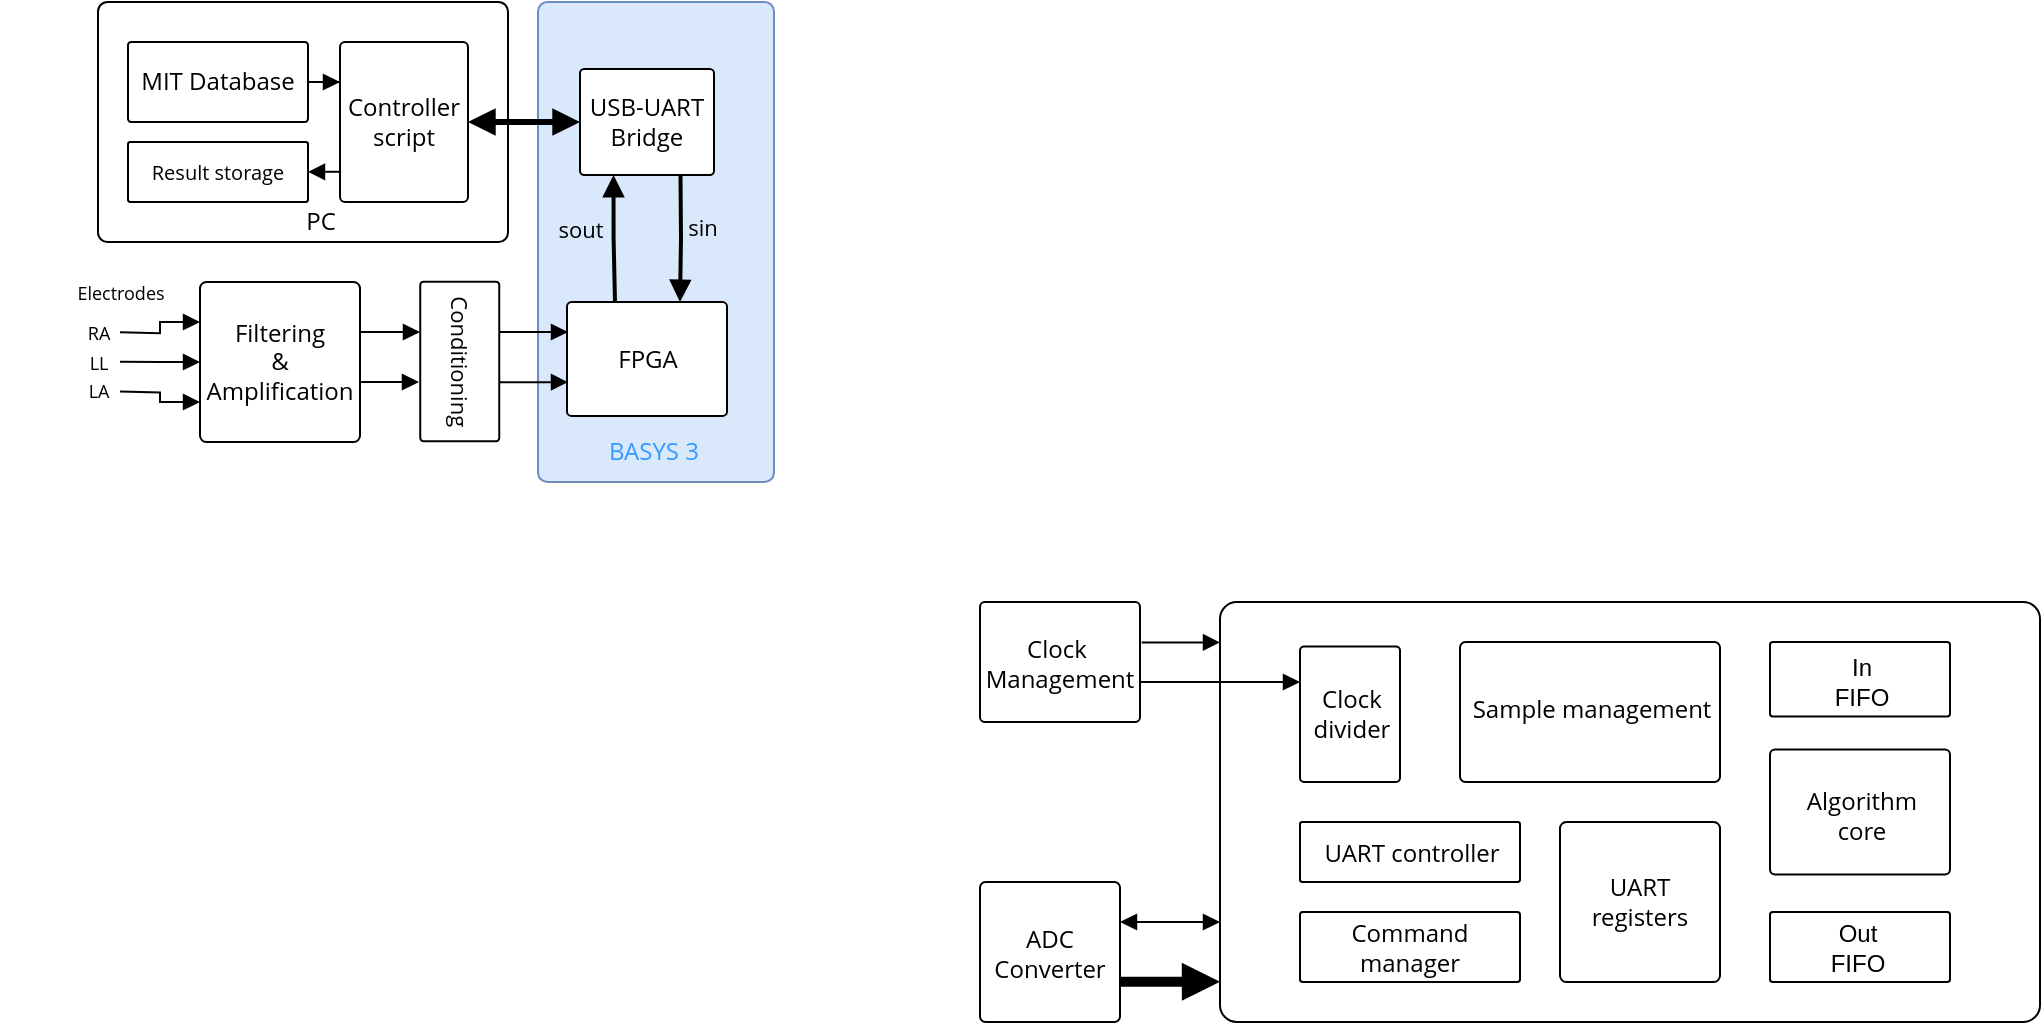 <mxfile version="20.0.3" type="github">
  <diagram id="rzP6tae6U1hc_79Av_jn" name="Page-1">
    <mxGraphModel dx="879" dy="591" grid="1" gridSize="10" guides="1" tooltips="1" connect="1" arrows="1" fold="1" page="1" pageScale="1" pageWidth="827" pageHeight="1169" math="0" shadow="0">
      <root>
        <mxCell id="0" />
        <mxCell id="1" parent="0" />
        <mxCell id="Vbl4ubo63HSukG35lJOd-6" value="" style="group" parent="1" vertex="1" connectable="0">
          <mxGeometry x="74" y="60" width="215" height="200" as="geometry" />
        </mxCell>
        <mxCell id="gfudyUD8hbizQsuXedw7-13" value="&lt;font data-font-src=&quot;https://fonts.googleapis.com/css?family=Open+Sans&quot; face=&quot;Open Sans&quot;&gt;PC&lt;/font&gt;" style="rounded=1;whiteSpace=wrap;html=1;movableLabel=1;arcSize=4;" parent="Vbl4ubo63HSukG35lJOd-6" vertex="1">
          <mxGeometry x="-15" y="-20" width="205" height="120" as="geometry">
            <mxPoint x="9" y="50" as="offset" />
          </mxGeometry>
        </mxCell>
        <mxCell id="Vbl4ubo63HSukG35lJOd-12" value="" style="edgeStyle=orthogonalEdgeStyle;rounded=0;orthogonalLoop=1;jettySize=auto;html=1;fontFamily=Open Sans;fontSource=https%3A%2F%2Ffonts.googleapis.com%2Fcss%3Ffamily%3DOpen%2BSans;entryX=0;entryY=0.25;entryDx=0;entryDy=0;endArrow=block;endFill=1;" parent="Vbl4ubo63HSukG35lJOd-6" source="gfudyUD8hbizQsuXedw7-15" target="gfudyUD8hbizQsuXedw7-14" edge="1">
          <mxGeometry relative="1" as="geometry" />
        </mxCell>
        <mxCell id="gfudyUD8hbizQsuXedw7-15" value="&lt;font data-font-src=&quot;https://fonts.googleapis.com/css?family=Open+Sans&quot; face=&quot;Open Sans&quot;&gt;MIT Database&lt;/font&gt;" style="rounded=1;whiteSpace=wrap;html=1;arcSize=4;" parent="Vbl4ubo63HSukG35lJOd-6" vertex="1">
          <mxGeometry width="90" height="40" as="geometry" />
        </mxCell>
        <mxCell id="gfudyUD8hbizQsuXedw7-24" value="&lt;font data-font-src=&quot;https://fonts.googleapis.com/css?family=Open+Sans&quot; face=&quot;Open Sans&quot; style=&quot;font-size: 10px&quot;&gt;Result storage&lt;/font&gt;" style="rounded=1;whiteSpace=wrap;html=1;arcSize=4;" parent="Vbl4ubo63HSukG35lJOd-6" vertex="1">
          <mxGeometry y="50" width="90" height="30" as="geometry" />
        </mxCell>
        <mxCell id="gfudyUD8hbizQsuXedw7-14" value="&lt;font data-font-src=&quot;https://fonts.googleapis.com/css?family=Open+Sans&quot; face=&quot;Open Sans&quot;&gt;Controller&lt;br&gt;script&lt;br&gt;&lt;/font&gt;" style="rounded=1;whiteSpace=wrap;html=1;imageWidth=24;arcSize=4;" parent="Vbl4ubo63HSukG35lJOd-6" vertex="1">
          <mxGeometry x="106" width="64" height="80" as="geometry" />
        </mxCell>
        <mxCell id="Vbl4ubo63HSukG35lJOd-16" value="" style="edgeStyle=orthogonalEdgeStyle;rounded=0;orthogonalLoop=1;jettySize=auto;html=1;fontFamily=Open Sans;fontSource=https%3A%2F%2Ffonts.googleapis.com%2Fcss%3Ffamily%3DOpen%2BSans;entryX=0;entryY=0.25;entryDx=0;entryDy=0;startArrow=block;startFill=1;endArrow=none;endFill=0;" parent="Vbl4ubo63HSukG35lJOd-6" edge="1">
          <mxGeometry relative="1" as="geometry">
            <mxPoint x="90" y="64.89" as="sourcePoint" />
            <mxPoint x="106" y="64.89" as="targetPoint" />
          </mxGeometry>
        </mxCell>
        <mxCell id="Vbl4ubo63HSukG35lJOd-4" value="" style="group" parent="Vbl4ubo63HSukG35lJOd-6" vertex="1" connectable="0">
          <mxGeometry x="-64" y="110" width="180" height="90" as="geometry" />
        </mxCell>
        <mxCell id="gfudyUD8hbizQsuXedw7-17" style="edgeStyle=orthogonalEdgeStyle;rounded=0;orthogonalLoop=1;jettySize=auto;html=1;exitX=0;exitY=0.75;exitDx=0;exitDy=0;fontSize=9;fontColor=#3399FF;startArrow=block;startFill=1;endArrow=none;endFill=0;" parent="Vbl4ubo63HSukG35lJOd-4" source="Tux2hPUuRy_x0GbL0UM1-5" edge="1">
          <mxGeometry relative="1" as="geometry">
            <mxPoint x="60" y="64.696" as="targetPoint" />
          </mxGeometry>
        </mxCell>
        <mxCell id="gfudyUD8hbizQsuXedw7-18" style="edgeStyle=orthogonalEdgeStyle;rounded=0;orthogonalLoop=1;jettySize=auto;html=1;exitX=0;exitY=0.5;exitDx=0;exitDy=0;fontSize=9;fontColor=#3399FF;startArrow=block;startFill=1;endArrow=none;endFill=0;" parent="Vbl4ubo63HSukG35lJOd-4" source="Tux2hPUuRy_x0GbL0UM1-5" edge="1">
          <mxGeometry relative="1" as="geometry">
            <mxPoint x="60" y="49.913" as="targetPoint" />
          </mxGeometry>
        </mxCell>
        <mxCell id="gfudyUD8hbizQsuXedw7-19" style="edgeStyle=orthogonalEdgeStyle;rounded=0;orthogonalLoop=1;jettySize=auto;html=1;exitX=0;exitY=0.25;exitDx=0;exitDy=0;fontSize=9;fontColor=#3399FF;startArrow=block;startFill=1;endArrow=none;endFill=0;" parent="Vbl4ubo63HSukG35lJOd-4" source="Tux2hPUuRy_x0GbL0UM1-5" edge="1">
          <mxGeometry relative="1" as="geometry">
            <mxPoint x="60" y="35.13" as="targetPoint" />
          </mxGeometry>
        </mxCell>
        <mxCell id="Tux2hPUuRy_x0GbL0UM1-5" value="&lt;font face=&quot;Open Sans&quot;&gt;Filtering&lt;br&gt;&amp;amp;&lt;br&gt;Amplification&lt;br&gt;&lt;/font&gt;" style="rounded=1;whiteSpace=wrap;html=1;arcSize=4;" parent="Vbl4ubo63HSukG35lJOd-4" vertex="1">
          <mxGeometry x="100" y="10" width="80" height="80" as="geometry" />
        </mxCell>
        <mxCell id="gfudyUD8hbizQsuXedw7-20" value="&lt;font data-font-src=&quot;https://fonts.googleapis.com/css?family=Open+Sans&quot; color=&quot;#000000&quot;&gt;RA&lt;/font&gt;" style="text;html=1;align=center;verticalAlign=middle;resizable=0;points=[];autosize=1;strokeColor=none;fillColor=none;fontSize=9;fontColor=#3399FF;fontFamily=Open Sans;fontSource=https%3A%2F%2Ffonts.googleapis.com%2Fcss%3Ffamily%3DOpen%2BSans;" parent="Vbl4ubo63HSukG35lJOd-4" vertex="1">
          <mxGeometry x="34" y="26" width="30" height="20" as="geometry" />
        </mxCell>
        <mxCell id="gfudyUD8hbizQsuXedw7-21" value="&lt;font data-font-src=&quot;https://fonts.googleapis.com/css?family=Open+Sans&quot; color=&quot;#000000&quot;&gt;LL&lt;/font&gt;" style="text;html=1;align=center;verticalAlign=middle;resizable=0;points=[];autosize=1;strokeColor=none;fillColor=none;fontSize=9;fontColor=#3399FF;fontFamily=Open Sans;fontSource=https%3A%2F%2Ffonts.googleapis.com%2Fcss%3Ffamily%3DOpen%2BSans;" parent="Vbl4ubo63HSukG35lJOd-4" vertex="1">
          <mxGeometry x="39" y="41" width="20" height="20" as="geometry" />
        </mxCell>
        <mxCell id="gfudyUD8hbizQsuXedw7-22" value="&lt;font data-font-src=&quot;https://fonts.googleapis.com/css?family=Open+Sans&quot; face=&quot;Open Sans&quot; color=&quot;#000000&quot;&gt;LA&lt;/font&gt;" style="text;html=1;align=center;verticalAlign=middle;resizable=0;points=[];autosize=1;strokeColor=none;fillColor=none;fontSize=9;fontColor=#3399FF;" parent="Vbl4ubo63HSukG35lJOd-4" vertex="1">
          <mxGeometry x="34" y="55" width="30" height="20" as="geometry" />
        </mxCell>
        <mxCell id="Tux2hPUuRy_x0GbL0UM1-11" value="&lt;font data-font-src=&quot;https://fonts.googleapis.com/css?family=Open+Sans&quot; style=&quot;font-size: 9px;&quot;&gt;Electrodes&lt;/font&gt;" style="text;html=1;align=center;verticalAlign=middle;resizable=0;points=[];autosize=1;strokeColor=none;fillColor=none;fontFamily=Open Sans;fontSource=https%3A%2F%2Ffonts.googleapis.com%2Fcss%3Ffamily%3DOpen%2BSans;fontSize=9;" parent="Vbl4ubo63HSukG35lJOd-4" vertex="1">
          <mxGeometry x="30" y="6" width="60" height="20" as="geometry" />
        </mxCell>
        <mxCell id="Vbl4ubo63HSukG35lJOd-26" value="&lt;font style=&quot;font-size: 11px;&quot; face=&quot;Open Sans&quot;&gt;Conditioning&lt;/font&gt;" style="rounded=1;whiteSpace=wrap;html=1;arcSize=4;rotation=90;" parent="Vbl4ubo63HSukG35lJOd-6" vertex="1">
          <mxGeometry x="126" y="140" width="79.75" height="39.5" as="geometry" />
        </mxCell>
        <mxCell id="Vbl4ubo63HSukG35lJOd-27" style="edgeStyle=orthogonalEdgeStyle;rounded=0;orthogonalLoop=1;jettySize=auto;html=1;endArrow=block;endFill=1;entryX=0.006;entryY=0.261;entryDx=0;entryDy=0;entryPerimeter=0;" parent="1" edge="1">
          <mxGeometry relative="1" as="geometry">
            <mxPoint x="190" y="230" as="sourcePoint" />
            <mxPoint x="219.51" y="229.617" as="targetPoint" />
            <Array as="points" />
          </mxGeometry>
        </mxCell>
        <mxCell id="Vbl4ubo63HSukG35lJOd-28" style="edgeStyle=orthogonalEdgeStyle;rounded=0;orthogonalLoop=1;jettySize=auto;html=1;endArrow=block;endFill=1;entryX=0.006;entryY=0.261;entryDx=0;entryDy=0;entryPerimeter=0;" parent="1" edge="1">
          <mxGeometry relative="1" as="geometry">
            <mxPoint x="190" y="205" as="sourcePoint" />
            <mxPoint x="219.99" y="204.997" as="targetPoint" />
          </mxGeometry>
        </mxCell>
        <mxCell id="Vbl4ubo63HSukG35lJOd-32" value="" style="group" parent="1" vertex="1" connectable="0">
          <mxGeometry x="278" y="73.5" width="118" height="347.5" as="geometry" />
        </mxCell>
        <mxCell id="Tux2hPUuRy_x0GbL0UM1-7" value="Pmod" style="text;html=1;align=center;verticalAlign=middle;resizable=0;points=[];autosize=1;strokeColor=none;fillColor=none;" parent="Vbl4ubo63HSukG35lJOd-32" vertex="1">
          <mxGeometry x="1" y="121.5" width="50" height="20" as="geometry" />
        </mxCell>
        <mxCell id="Tux2hPUuRy_x0GbL0UM1-4" value="&lt;font data-font-src=&quot;https://fonts.googleapis.com/css?family=Open+Sans&quot; face=&quot;Open Sans&quot; color=&quot;#3399ff&quot;&gt;BASYS 3&lt;/font&gt;" style="rounded=1;whiteSpace=wrap;html=1;spacingBottom=73;fillColor=#dae8fc;strokeColor=#6c8ebf;movableLabel=1;arcSize=4;" parent="Vbl4ubo63HSukG35lJOd-32" vertex="1">
          <mxGeometry x="1" y="-33.5" width="118" height="240" as="geometry">
            <mxPoint x="-1" y="141" as="offset" />
          </mxGeometry>
        </mxCell>
        <mxCell id="Vbl4ubo63HSukG35lJOd-18" style="edgeStyle=orthogonalEdgeStyle;rounded=0;orthogonalLoop=1;jettySize=auto;html=1;entryX=0.75;entryY=1;entryDx=0;entryDy=0;fontFamily=Open Sans;fontSource=https%3A%2F%2Ffonts.googleapis.com%2Fcss%3Ffamily%3DOpen%2BSans;startArrow=block;startFill=1;endArrow=none;endFill=0;strokeWidth=2;fillColor=default;" parent="Vbl4ubo63HSukG35lJOd-32" target="Tux2hPUuRy_x0GbL0UM1-15" edge="1">
          <mxGeometry relative="1" as="geometry">
            <mxPoint x="72" y="116.5" as="sourcePoint" />
          </mxGeometry>
        </mxCell>
        <mxCell id="Vbl4ubo63HSukG35lJOd-20" value="sin" style="edgeLabel;html=1;align=center;verticalAlign=middle;resizable=0;points=[];fontFamily=Open Sans;labelBackgroundColor=none;" parent="Vbl4ubo63HSukG35lJOd-18" vertex="1" connectable="0">
          <mxGeometry x="0.179" relative="1" as="geometry">
            <mxPoint x="10" y="-1" as="offset" />
          </mxGeometry>
        </mxCell>
        <mxCell id="Vbl4ubo63HSukG35lJOd-1" value="&lt;font data-font-src=&quot;https://fonts.googleapis.com/css?family=Open+Sans&quot; face=&quot;Open Sans&quot;&gt;FPGA&lt;/font&gt;" style="rounded=1;whiteSpace=wrap;html=1;arcSize=4;" parent="Vbl4ubo63HSukG35lJOd-32" vertex="1">
          <mxGeometry x="15.5" y="116.5" width="80" height="57" as="geometry" />
        </mxCell>
        <mxCell id="Vbl4ubo63HSukG35lJOd-17" style="edgeStyle=orthogonalEdgeStyle;rounded=0;orthogonalLoop=1;jettySize=auto;html=1;exitX=0.25;exitY=1;exitDx=0;exitDy=0;entryX=0.3;entryY=0.007;entryDx=0;entryDy=0;fontFamily=Open Sans;fontSource=https%3A%2F%2Ffonts.googleapis.com%2Fcss%3Ffamily%3DOpen%2BSans;startArrow=block;startFill=1;endArrow=none;endFill=0;strokeWidth=2;fillColor=default;entryPerimeter=0;" parent="Vbl4ubo63HSukG35lJOd-32" source="Tux2hPUuRy_x0GbL0UM1-15" target="Vbl4ubo63HSukG35lJOd-1" edge="1">
          <mxGeometry relative="1" as="geometry" />
        </mxCell>
        <mxCell id="Vbl4ubo63HSukG35lJOd-19" value="sout" style="edgeLabel;html=1;align=center;verticalAlign=middle;resizable=0;points=[];fontFamily=Open Sans;labelBackgroundColor=none;" parent="Vbl4ubo63HSukG35lJOd-17" vertex="1" connectable="0">
          <mxGeometry x="-0.284" relative="1" as="geometry">
            <mxPoint x="-17" y="3" as="offset" />
          </mxGeometry>
        </mxCell>
        <mxCell id="Tux2hPUuRy_x0GbL0UM1-15" value="&lt;font data-font-src=&quot;https://fonts.googleapis.com/css?family=Open+Sans&quot; face=&quot;Open Sans&quot;&gt;USB-UART&lt;br&gt;Bridge&lt;/font&gt;" style="rounded=1;whiteSpace=wrap;html=1;fontFamily=Lucida Console;arcSize=4;" parent="Vbl4ubo63HSukG35lJOd-32" vertex="1">
          <mxGeometry x="22" width="67" height="53" as="geometry" />
        </mxCell>
        <mxCell id="Vbl4ubo63HSukG35lJOd-23" style="edgeStyle=orthogonalEdgeStyle;rounded=0;orthogonalLoop=1;jettySize=auto;html=1;exitX=0.5;exitY=1;exitDx=0;exitDy=0;fontFamily=Open Sans;fontSource=https%3A%2F%2Ffonts.googleapis.com%2Fcss%3Ffamily%3DOpen%2BSans;startArrow=classic;startFill=1;endArrow=none;endFill=0;strokeWidth=2;fillColor=default;" parent="Vbl4ubo63HSukG35lJOd-32" source="Tux2hPUuRy_x0GbL0UM1-4" target="Tux2hPUuRy_x0GbL0UM1-4" edge="1">
          <mxGeometry relative="1" as="geometry" />
        </mxCell>
        <mxCell id="Vbl4ubo63HSukG35lJOd-7" style="edgeStyle=orthogonalEdgeStyle;rounded=0;orthogonalLoop=1;jettySize=auto;html=1;exitX=1;exitY=0.5;exitDx=0;exitDy=0;entryX=0;entryY=0.5;entryDx=0;entryDy=0;fontFamily=Open Sans;fontSource=https%3A%2F%2Ffonts.googleapis.com%2Fcss%3Ffamily%3DOpen%2BSans;startArrow=block;startFill=1;strokeWidth=3;endArrow=block;endFill=1;" parent="1" source="gfudyUD8hbizQsuXedw7-14" target="Tux2hPUuRy_x0GbL0UM1-15" edge="1">
          <mxGeometry relative="1" as="geometry" />
        </mxCell>
        <mxCell id="gfudyUD8hbizQsuXedw7-6" style="edgeStyle=orthogonalEdgeStyle;rounded=0;orthogonalLoop=1;jettySize=auto;html=1;endArrow=block;endFill=1;entryX=0.006;entryY=0.261;entryDx=0;entryDy=0;entryPerimeter=0;" parent="1" target="Vbl4ubo63HSukG35lJOd-1" edge="1">
          <mxGeometry relative="1" as="geometry">
            <mxPoint x="260" y="205" as="sourcePoint" />
            <mxPoint x="250" y="210" as="targetPoint" />
          </mxGeometry>
        </mxCell>
        <mxCell id="Vbl4ubo63HSukG35lJOd-33" style="edgeStyle=orthogonalEdgeStyle;rounded=0;orthogonalLoop=1;jettySize=auto;html=1;endArrow=block;endFill=1;entryX=0.006;entryY=0.261;entryDx=0;entryDy=0;entryPerimeter=0;" parent="1" edge="1">
          <mxGeometry relative="1" as="geometry">
            <mxPoint x="260" y="230.12" as="sourcePoint" />
            <mxPoint x="293.98" y="229.997" as="targetPoint" />
          </mxGeometry>
        </mxCell>
        <mxCell id="R5PjBPIYr9uGLwAGqdFN-18" value="&lt;font data-font-src=&quot;https://fonts.googleapis.com/css?family=Open+Sans&quot; face=&quot;Open Sans&quot;&gt;Clock&amp;nbsp;&lt;br&gt;Management&lt;br&gt;&lt;/font&gt;" style="rounded=1;whiteSpace=wrap;html=1;movableLabel=1;arcSize=4;" parent="1" vertex="1">
          <mxGeometry x="500" y="340" width="80" height="60" as="geometry">
            <mxPoint y="1" as="offset" />
          </mxGeometry>
        </mxCell>
        <mxCell id="aQwKiuGUlgWr-K3Kxx9L-7" style="edgeStyle=orthogonalEdgeStyle;rounded=0;orthogonalLoop=1;jettySize=auto;html=1;exitX=1.004;exitY=0.713;exitDx=0;exitDy=0;endArrow=block;endFill=1;strokeWidth=5;exitPerimeter=0;entryX=0;entryY=0.904;entryDx=0;entryDy=0;entryPerimeter=0;" parent="1" source="R5PjBPIYr9uGLwAGqdFN-19" target="R5PjBPIYr9uGLwAGqdFN-20" edge="1">
          <mxGeometry relative="1" as="geometry">
            <mxPoint x="610" y="530" as="targetPoint" />
          </mxGeometry>
        </mxCell>
        <mxCell id="R5PjBPIYr9uGLwAGqdFN-19" value="&lt;font face=&quot;Open Sans&quot;&gt;ADC&lt;br&gt;Converter&lt;br&gt;&lt;/font&gt;" style="rounded=1;whiteSpace=wrap;html=1;movableLabel=1;arcSize=4;" parent="1" vertex="1">
          <mxGeometry x="500" y="480" width="70" height="70" as="geometry">
            <mxPoint y="1" as="offset" />
          </mxGeometry>
        </mxCell>
        <mxCell id="R5PjBPIYr9uGLwAGqdFN-20" value="&lt;font face=&quot;Open Sans&quot;&gt;&lt;br&gt;&lt;/font&gt;" style="rounded=1;whiteSpace=wrap;html=1;movableLabel=1;arcSize=4;" parent="1" vertex="1">
          <mxGeometry x="620" y="340" width="410" height="210" as="geometry">
            <mxPoint x="-4" y="88" as="offset" />
          </mxGeometry>
        </mxCell>
        <mxCell id="R5PjBPIYr9uGLwAGqdFN-21" value="&lt;font face=&quot;Open Sans&quot;&gt;Sample management&lt;br&gt;&lt;/font&gt;" style="rounded=1;whiteSpace=wrap;html=1;movableLabel=1;arcSize=4;" parent="1" vertex="1">
          <mxGeometry x="740" y="360" width="130" height="70" as="geometry">
            <mxPoint x="1" y="-1" as="offset" />
          </mxGeometry>
        </mxCell>
        <mxCell id="R5PjBPIYr9uGLwAGqdFN-22" value="&lt;font face=&quot;Open Sans&quot;&gt;Algorithm &lt;br&gt;core&lt;br&gt;&lt;/font&gt;" style="rounded=1;whiteSpace=wrap;html=1;movableLabel=1;arcSize=4;" parent="1" vertex="1">
          <mxGeometry x="895" y="413.75" width="90" height="62.5" as="geometry">
            <mxPoint x="1" y="2" as="offset" />
          </mxGeometry>
        </mxCell>
        <mxCell id="aQwKiuGUlgWr-K3Kxx9L-8" style="edgeStyle=orthogonalEdgeStyle;rounded=0;orthogonalLoop=1;jettySize=auto;html=1;entryX=0;entryY=0.833;entryDx=0;entryDy=0;entryPerimeter=0;endArrow=block;endFill=1;startArrow=block;startFill=1;" parent="1" edge="1">
          <mxGeometry relative="1" as="geometry">
            <mxPoint x="570" y="500" as="sourcePoint" />
            <mxPoint x="620" y="500.0" as="targetPoint" />
            <Array as="points">
              <mxPoint x="600" y="499.96" />
              <mxPoint x="600" y="499.96" />
            </Array>
          </mxGeometry>
        </mxCell>
        <mxCell id="aQwKiuGUlgWr-K3Kxx9L-10" value="Out&lt;br&gt;FIFO" style="rounded=1;whiteSpace=wrap;html=1;movableLabel=1;arcSize=4;" parent="1" vertex="1">
          <mxGeometry x="895" y="495" width="90" height="35" as="geometry">
            <mxPoint x="-1" as="offset" />
          </mxGeometry>
        </mxCell>
        <mxCell id="aQwKiuGUlgWr-K3Kxx9L-12" value="&lt;font face=&quot;Open Sans&quot;&gt;UART registers&lt;br&gt;&lt;/font&gt;" style="rounded=1;whiteSpace=wrap;html=1;movableLabel=1;arcSize=4;" parent="1" vertex="1">
          <mxGeometry x="790" y="450" width="80" height="80" as="geometry">
            <mxPoint as="offset" />
          </mxGeometry>
        </mxCell>
        <mxCell id="aQwKiuGUlgWr-K3Kxx9L-13" value="&lt;font face=&quot;Open Sans&quot;&gt;Command manager&lt;br&gt;&lt;/font&gt;" style="rounded=1;whiteSpace=wrap;html=1;movableLabel=1;arcSize=4;" parent="1" vertex="1">
          <mxGeometry x="660" y="495" width="110" height="35" as="geometry">
            <mxPoint as="offset" />
          </mxGeometry>
        </mxCell>
        <mxCell id="aQwKiuGUlgWr-K3Kxx9L-14" value="&lt;font face=&quot;Open Sans&quot;&gt;Clock&lt;br&gt;divider&lt;br&gt;&lt;/font&gt;" style="rounded=1;whiteSpace=wrap;html=1;movableLabel=1;arcSize=4;" parent="1" vertex="1">
          <mxGeometry x="660" y="362.25" width="50" height="67.75" as="geometry">
            <mxPoint x="1" as="offset" />
          </mxGeometry>
        </mxCell>
        <mxCell id="aQwKiuGUlgWr-K3Kxx9L-15" value="&lt;font face=&quot;Open Sans&quot;&gt;UART controller&lt;br&gt;&lt;/font&gt;" style="rounded=1;whiteSpace=wrap;html=1;movableLabel=1;arcSize=4;" parent="1" vertex="1">
          <mxGeometry x="660" y="450" width="110" height="30" as="geometry">
            <mxPoint x="1" y="1" as="offset" />
          </mxGeometry>
        </mxCell>
        <mxCell id="E_BwHqDqCvNvwTwn6WH--1" value="In&lt;br&gt;FIFO" style="rounded=1;whiteSpace=wrap;html=1;movableLabel=1;arcSize=4;" vertex="1" parent="1">
          <mxGeometry x="895" y="360" width="90" height="37.25" as="geometry">
            <mxPoint x="1" y="1" as="offset" />
          </mxGeometry>
        </mxCell>
        <mxCell id="E_BwHqDqCvNvwTwn6WH--3" style="edgeStyle=orthogonalEdgeStyle;rounded=0;orthogonalLoop=1;jettySize=auto;html=1;endArrow=block;endFill=1;startArrow=none;startFill=0;exitX=1;exitY=0.667;exitDx=0;exitDy=0;exitPerimeter=0;" edge="1" parent="1" source="R5PjBPIYr9uGLwAGqdFN-18">
          <mxGeometry relative="1" as="geometry">
            <mxPoint x="610.14" y="380" as="sourcePoint" />
            <mxPoint x="660" y="380" as="targetPoint" />
            <Array as="points" />
          </mxGeometry>
        </mxCell>
        <mxCell id="E_BwHqDqCvNvwTwn6WH--6" style="edgeStyle=orthogonalEdgeStyle;rounded=0;orthogonalLoop=1;jettySize=auto;html=1;endArrow=block;endFill=1;startArrow=none;startFill=0;exitX=1.01;exitY=0.337;exitDx=0;exitDy=0;exitPerimeter=0;" edge="1" parent="1" source="R5PjBPIYr9uGLwAGqdFN-18">
          <mxGeometry relative="1" as="geometry">
            <mxPoint x="590" y="359.79" as="sourcePoint" />
            <mxPoint x="620.0" y="359.79" as="targetPoint" />
            <Array as="points" />
          </mxGeometry>
        </mxCell>
      </root>
    </mxGraphModel>
  </diagram>
</mxfile>
